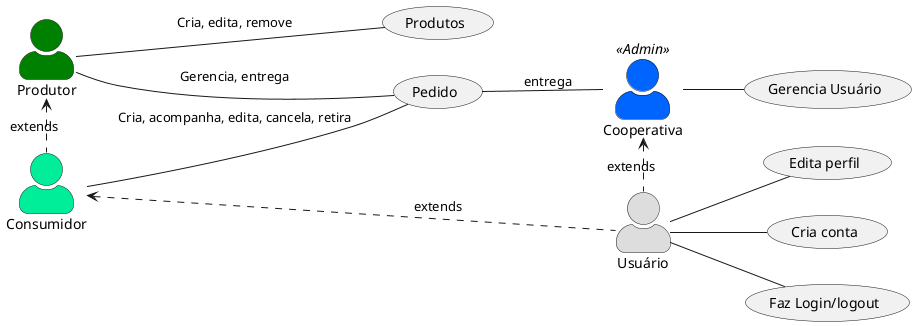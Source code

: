 @startuml
skinparam actorStyle awesome

left to right direction
actor Consumidor #00EE99
actor Produtor #green
actor Cooperativa <<Admin>> #0064FF
actor Usuário #ddd

  Usuário -- (Edita perfil)
  Usuário -- (Cria conta)
  Usuário -- (Faz Login/logout)

  Consumidor -- (Pedido) : Cria, acompanha, edita, cancela, retira
  Produtor -- (Produtos): Cria, edita, remove

  Produtor -- (Pedido) : Gerencia, entrega
  (Pedido) -- Cooperativa: entrega

  Cooperativa -- (Gerencia Usuário)

  Consumidor <. Usuário : extends
  Produtor <. Consumidor : extends
  Cooperativa <. Usuário : extends
@enduml